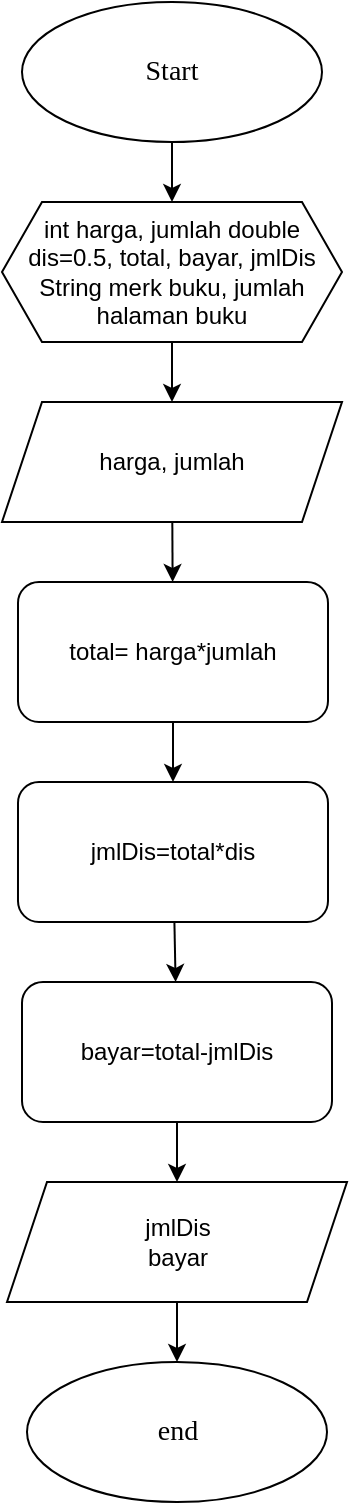 <mxfile>
    <diagram id="wpQdVRevwHjsFIMaNIw_" name="Page-1">
        <mxGraphModel dx="637" dy="2672" grid="1" gridSize="10" guides="1" tooltips="1" connect="1" arrows="1" fold="1" page="1" pageScale="1" pageWidth="850" pageHeight="1100" math="0" shadow="0">
            <root>
                <mxCell id="0"/>
                <mxCell id="1" parent="0"/>
                <mxCell id="4" value="" style="edgeStyle=none;html=1;" edge="1" parent="1" source="2" target="3">
                    <mxGeometry relative="1" as="geometry"/>
                </mxCell>
                <mxCell id="2" value="&lt;font style=&quot;font-size: 14px;&quot;&gt;Start&lt;/font&gt;" style="ellipse;whiteSpace=wrap;html=1;fontFamily=Times New Roman;" vertex="1" parent="1">
                    <mxGeometry x="220" y="-1190" width="150" height="70" as="geometry"/>
                </mxCell>
                <mxCell id="6" value="" style="edgeStyle=none;html=1;" edge="1" parent="1" source="3" target="5">
                    <mxGeometry relative="1" as="geometry"/>
                </mxCell>
                <mxCell id="3" value="int harga, jumlah double dis=0.5, total, bayar, jmlDis&lt;br&gt;String merk buku, jumlah halaman buku" style="shape=hexagon;perimeter=hexagonPerimeter2;whiteSpace=wrap;html=1;fixedSize=1;" vertex="1" parent="1">
                    <mxGeometry x="210" y="-1090" width="170" height="70" as="geometry"/>
                </mxCell>
                <mxCell id="9" value="" style="edgeStyle=none;html=1;" edge="1" parent="1" source="5" target="7">
                    <mxGeometry relative="1" as="geometry"/>
                </mxCell>
                <mxCell id="5" value="harga, jumlah" style="shape=parallelogram;perimeter=parallelogramPerimeter;whiteSpace=wrap;html=1;fixedSize=1;" vertex="1" parent="1">
                    <mxGeometry x="210" y="-990" width="170" height="60" as="geometry"/>
                </mxCell>
                <mxCell id="11" value="" style="edgeStyle=none;html=1;" edge="1" parent="1" source="7">
                    <mxGeometry relative="1" as="geometry">
                        <mxPoint x="295.5" y="-800" as="targetPoint"/>
                    </mxGeometry>
                </mxCell>
                <mxCell id="7" value="total= harga*jumlah" style="rounded=1;whiteSpace=wrap;html=1;" vertex="1" parent="1">
                    <mxGeometry x="218" y="-900" width="155" height="70" as="geometry"/>
                </mxCell>
                <mxCell id="16" value="" style="edgeStyle=none;html=1;fontFamily=Times New Roman;fontSize=14;" edge="1" parent="1" source="14" target="15">
                    <mxGeometry relative="1" as="geometry"/>
                </mxCell>
                <mxCell id="14" value="jmlDis=total*dis" style="rounded=1;whiteSpace=wrap;html=1;" vertex="1" parent="1">
                    <mxGeometry x="218" y="-800" width="155" height="70" as="geometry"/>
                </mxCell>
                <mxCell id="18" value="" style="edgeStyle=none;html=1;fontFamily=Times New Roman;fontSize=14;" edge="1" parent="1" source="15" target="17">
                    <mxGeometry relative="1" as="geometry"/>
                </mxCell>
                <mxCell id="15" value="bayar=total-jmlDis" style="rounded=1;whiteSpace=wrap;html=1;" vertex="1" parent="1">
                    <mxGeometry x="220" y="-700" width="155" height="70" as="geometry"/>
                </mxCell>
                <mxCell id="20" value="" style="edgeStyle=none;html=1;fontFamily=Times New Roman;fontSize=14;" edge="1" parent="1" source="17" target="19">
                    <mxGeometry relative="1" as="geometry"/>
                </mxCell>
                <mxCell id="17" value="jmlDis&lt;br&gt;bayar" style="shape=parallelogram;perimeter=parallelogramPerimeter;whiteSpace=wrap;html=1;fixedSize=1;" vertex="1" parent="1">
                    <mxGeometry x="212.5" y="-600" width="170" height="60" as="geometry"/>
                </mxCell>
                <mxCell id="19" value="&lt;font style=&quot;font-size: 14px;&quot;&gt;end&lt;/font&gt;" style="ellipse;whiteSpace=wrap;html=1;fontFamily=Times New Roman;" vertex="1" parent="1">
                    <mxGeometry x="222.5" y="-510" width="150" height="70" as="geometry"/>
                </mxCell>
            </root>
        </mxGraphModel>
    </diagram>
</mxfile>